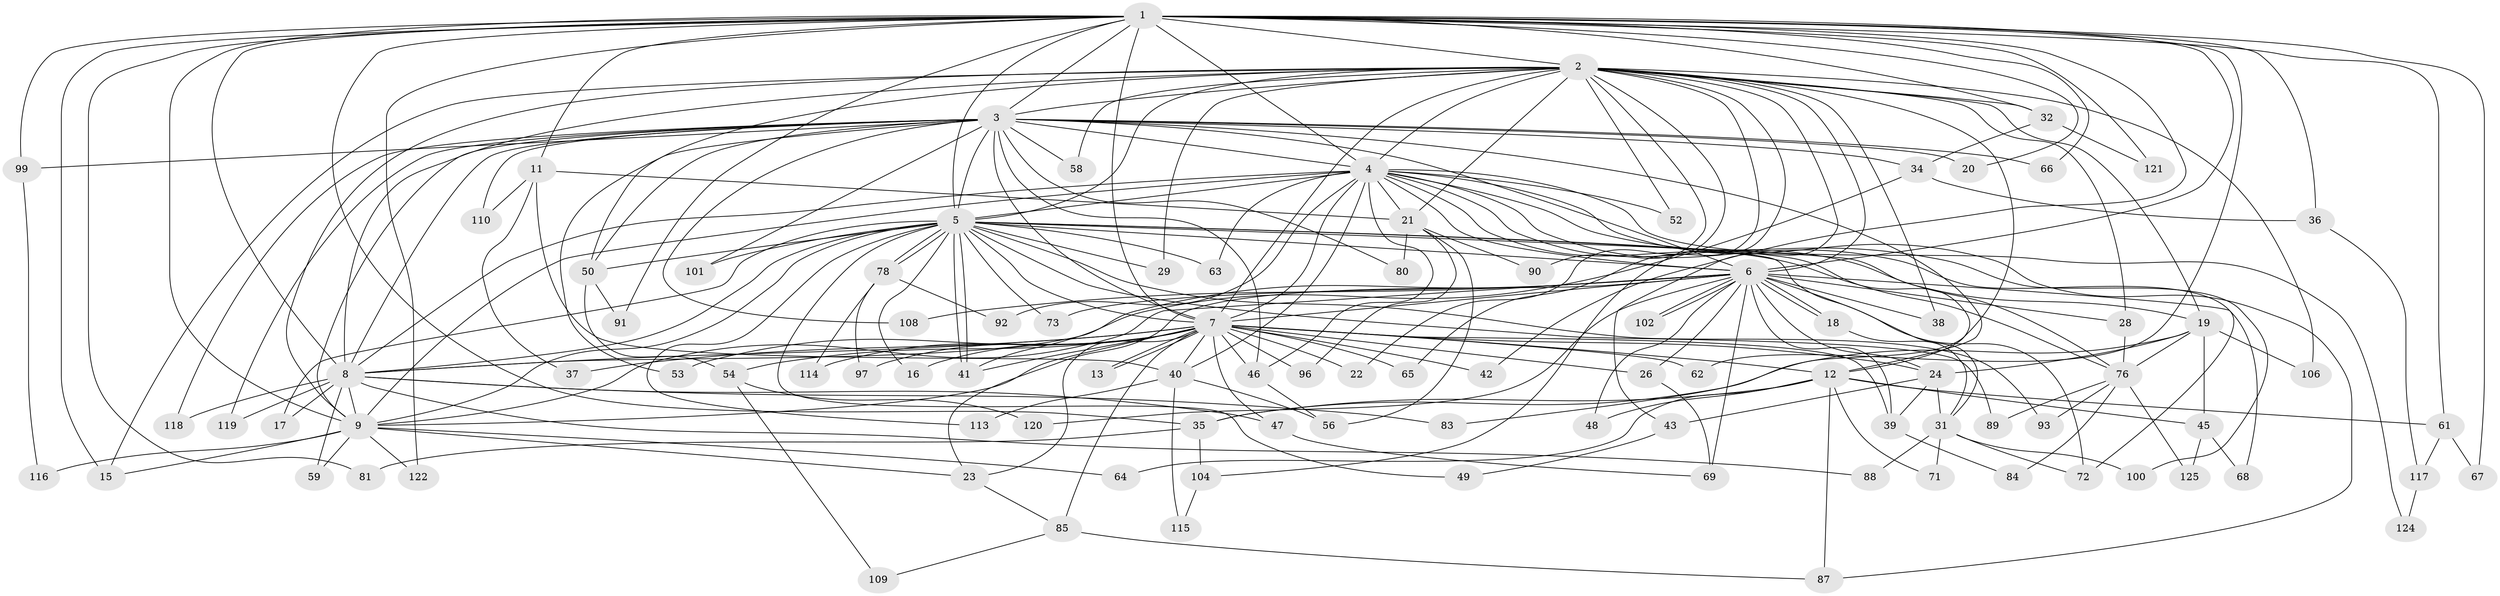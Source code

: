 // original degree distribution, {18: 0.015873015873015872, 26: 0.015873015873015872, 23: 0.007936507936507936, 30: 0.007936507936507936, 27: 0.007936507936507936, 32: 0.007936507936507936, 15: 0.007936507936507936, 16: 0.007936507936507936, 6: 0.015873015873015872, 8: 0.007936507936507936, 2: 0.5634920634920635, 4: 0.1349206349206349, 3: 0.14285714285714285, 7: 0.015873015873015872, 5: 0.03968253968253968}
// Generated by graph-tools (version 1.1) at 2025/41/03/06/25 10:41:35]
// undirected, 98 vertices, 232 edges
graph export_dot {
graph [start="1"]
  node [color=gray90,style=filled];
  1 [super="+10"];
  2 [super="+33"];
  3 [super="+79"];
  4 [super="+95"];
  5 [super="+98"];
  6 [super="+14"];
  7 [super="+105"];
  8 [super="+44"];
  9 [super="+27"];
  11;
  12 [super="+57"];
  13;
  15;
  16;
  17;
  18 [super="+25"];
  19 [super="+107"];
  20;
  21 [super="+94"];
  22;
  23 [super="+111"];
  24 [super="+30"];
  26;
  28;
  29;
  31 [super="+60"];
  32;
  34 [super="+112"];
  35 [super="+55"];
  36;
  37;
  38;
  39 [super="+75"];
  40 [super="+86"];
  41 [super="+103"];
  42;
  43;
  45;
  46 [super="+82"];
  47;
  48;
  49;
  50 [super="+51"];
  52;
  53;
  54;
  56 [super="+123"];
  58;
  59;
  61;
  62;
  63;
  64;
  65;
  66;
  67;
  68;
  69 [super="+70"];
  71;
  72 [super="+74"];
  73;
  76 [super="+77"];
  78;
  80;
  81;
  83;
  84;
  85 [super="+126"];
  87;
  88;
  89;
  90;
  91;
  92;
  93;
  96;
  97;
  99;
  100;
  101;
  102;
  104;
  106;
  108;
  109;
  110;
  113;
  114;
  115;
  116;
  117;
  118;
  119;
  120;
  121;
  122;
  124;
  125;
  1 -- 2 [weight=2];
  1 -- 3 [weight=2];
  1 -- 4 [weight=2];
  1 -- 5 [weight=2];
  1 -- 6 [weight=3];
  1 -- 7 [weight=2];
  1 -- 8 [weight=2];
  1 -- 9 [weight=2];
  1 -- 15;
  1 -- 32;
  1 -- 61;
  1 -- 81;
  1 -- 99;
  1 -- 121;
  1 -- 122;
  1 -- 66;
  1 -- 67;
  1 -- 36;
  1 -- 42;
  1 -- 11;
  1 -- 20;
  1 -- 91;
  1 -- 62;
  1 -- 35;
  2 -- 3;
  2 -- 4;
  2 -- 5;
  2 -- 6;
  2 -- 7;
  2 -- 8;
  2 -- 9;
  2 -- 19;
  2 -- 21;
  2 -- 22;
  2 -- 28;
  2 -- 29;
  2 -- 32;
  2 -- 38;
  2 -- 43;
  2 -- 50;
  2 -- 52;
  2 -- 58;
  2 -- 65;
  2 -- 83;
  2 -- 90;
  2 -- 104;
  2 -- 106;
  2 -- 15;
  3 -- 4;
  3 -- 5;
  3 -- 6;
  3 -- 7;
  3 -- 8;
  3 -- 9;
  3 -- 20;
  3 -- 34;
  3 -- 46;
  3 -- 50;
  3 -- 53;
  3 -- 58;
  3 -- 66;
  3 -- 80;
  3 -- 99;
  3 -- 101;
  3 -- 108;
  3 -- 110;
  3 -- 118;
  3 -- 119;
  3 -- 12;
  4 -- 5;
  4 -- 6;
  4 -- 7;
  4 -- 8;
  4 -- 9;
  4 -- 12;
  4 -- 21;
  4 -- 52;
  4 -- 63;
  4 -- 76;
  4 -- 87;
  4 -- 92;
  4 -- 100;
  4 -- 124;
  4 -- 40;
  4 -- 46;
  4 -- 72;
  5 -- 6 [weight=2];
  5 -- 7 [weight=2];
  5 -- 8;
  5 -- 9 [weight=2];
  5 -- 16;
  5 -- 17;
  5 -- 19;
  5 -- 29;
  5 -- 31;
  5 -- 41;
  5 -- 41;
  5 -- 49;
  5 -- 63;
  5 -- 73;
  5 -- 78;
  5 -- 78;
  5 -- 89;
  5 -- 93;
  5 -- 101;
  5 -- 113;
  5 -- 50;
  5 -- 76;
  6 -- 7;
  6 -- 8;
  6 -- 9;
  6 -- 18 [weight=2];
  6 -- 18;
  6 -- 23;
  6 -- 26;
  6 -- 28;
  6 -- 38;
  6 -- 48;
  6 -- 68;
  6 -- 69;
  6 -- 72;
  6 -- 73;
  6 -- 102;
  6 -- 102;
  6 -- 108;
  6 -- 120;
  6 -- 39;
  6 -- 24;
  7 -- 8;
  7 -- 9;
  7 -- 12;
  7 -- 13;
  7 -- 13;
  7 -- 16;
  7 -- 22;
  7 -- 23;
  7 -- 24;
  7 -- 26;
  7 -- 37;
  7 -- 40;
  7 -- 42;
  7 -- 46;
  7 -- 47;
  7 -- 53;
  7 -- 54;
  7 -- 62;
  7 -- 65;
  7 -- 85;
  7 -- 96;
  7 -- 97;
  7 -- 39;
  7 -- 114;
  7 -- 41;
  8 -- 9 [weight=2];
  8 -- 17;
  8 -- 47;
  8 -- 59;
  8 -- 83;
  8 -- 88;
  8 -- 118;
  8 -- 119;
  9 -- 15;
  9 -- 59;
  9 -- 64;
  9 -- 116;
  9 -- 122;
  9 -- 23;
  11 -- 37;
  11 -- 40;
  11 -- 110;
  11 -- 21;
  12 -- 35;
  12 -- 45;
  12 -- 48;
  12 -- 71;
  12 -- 87;
  12 -- 64;
  12 -- 61;
  18 -- 31;
  19 -- 24;
  19 -- 35;
  19 -- 45;
  19 -- 106;
  19 -- 76;
  21 -- 80;
  21 -- 90;
  21 -- 96;
  21 -- 56;
  23 -- 85;
  24 -- 39;
  24 -- 43;
  24 -- 31;
  26 -- 69;
  28 -- 76;
  31 -- 100;
  31 -- 71;
  31 -- 72;
  31 -- 88;
  32 -- 34;
  32 -- 121;
  34 -- 36;
  34 -- 41;
  35 -- 104;
  35 -- 81;
  36 -- 117;
  39 -- 84;
  40 -- 56;
  40 -- 115;
  40 -- 113;
  43 -- 49;
  45 -- 68;
  45 -- 125;
  46 -- 56;
  47 -- 69;
  50 -- 54;
  50 -- 91;
  54 -- 109;
  54 -- 120;
  61 -- 67;
  61 -- 117;
  76 -- 89;
  76 -- 84;
  76 -- 93;
  76 -- 125;
  78 -- 92;
  78 -- 97;
  78 -- 114;
  85 -- 109;
  85 -- 87;
  99 -- 116;
  104 -- 115;
  117 -- 124;
}
